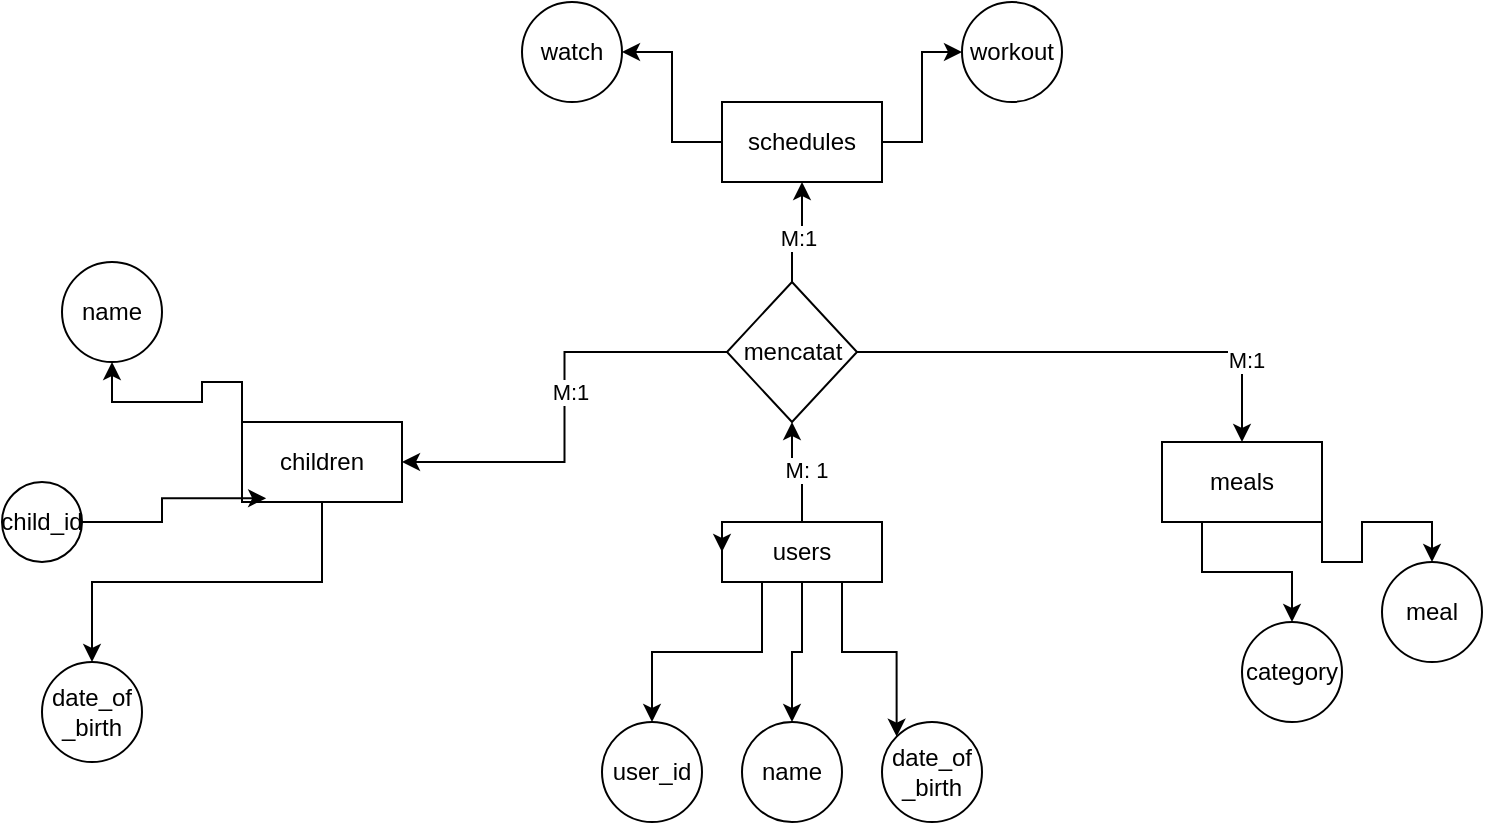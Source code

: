 <mxfile version="24.7.16">
  <diagram id="C5RBs43oDa-KdzZeNtuy" name="Page-1">
    <mxGraphModel dx="972" dy="556" grid="1" gridSize="10" guides="1" tooltips="1" connect="1" arrows="1" fold="1" page="1" pageScale="1" pageWidth="827" pageHeight="1169" math="0" shadow="0">
      <root>
        <mxCell id="WIyWlLk6GJQsqaUBKTNV-0" />
        <mxCell id="WIyWlLk6GJQsqaUBKTNV-1" parent="WIyWlLk6GJQsqaUBKTNV-0" />
        <mxCell id="euCizMwzHCiwbRxTyyDE-6" style="edgeStyle=orthogonalEdgeStyle;rounded=0;orthogonalLoop=1;jettySize=auto;html=1;exitX=0.25;exitY=1;exitDx=0;exitDy=0;" edge="1" parent="WIyWlLk6GJQsqaUBKTNV-1" source="euCizMwzHCiwbRxTyyDE-0" target="euCizMwzHCiwbRxTyyDE-5">
          <mxGeometry relative="1" as="geometry" />
        </mxCell>
        <mxCell id="euCizMwzHCiwbRxTyyDE-9" value="" style="edgeStyle=orthogonalEdgeStyle;rounded=0;orthogonalLoop=1;jettySize=auto;html=1;" edge="1" parent="WIyWlLk6GJQsqaUBKTNV-1" source="euCizMwzHCiwbRxTyyDE-0" target="euCizMwzHCiwbRxTyyDE-7">
          <mxGeometry relative="1" as="geometry" />
        </mxCell>
        <mxCell id="euCizMwzHCiwbRxTyyDE-10" style="edgeStyle=orthogonalEdgeStyle;rounded=0;orthogonalLoop=1;jettySize=auto;html=1;exitX=0.75;exitY=1;exitDx=0;exitDy=0;entryX=0;entryY=0;entryDx=0;entryDy=0;" edge="1" parent="WIyWlLk6GJQsqaUBKTNV-1" source="euCizMwzHCiwbRxTyyDE-0" target="euCizMwzHCiwbRxTyyDE-8">
          <mxGeometry relative="1" as="geometry" />
        </mxCell>
        <mxCell id="euCizMwzHCiwbRxTyyDE-13" style="edgeStyle=orthogonalEdgeStyle;rounded=0;orthogonalLoop=1;jettySize=auto;html=1;exitX=0.5;exitY=0;exitDx=0;exitDy=0;entryX=0.5;entryY=1;entryDx=0;entryDy=0;" edge="1" parent="WIyWlLk6GJQsqaUBKTNV-1" source="euCizMwzHCiwbRxTyyDE-0" target="euCizMwzHCiwbRxTyyDE-12">
          <mxGeometry relative="1" as="geometry" />
        </mxCell>
        <mxCell id="euCizMwzHCiwbRxTyyDE-14" value="M: 1" style="edgeLabel;html=1;align=center;verticalAlign=middle;resizable=0;points=[];" vertex="1" connectable="0" parent="euCizMwzHCiwbRxTyyDE-13">
          <mxGeometry x="-0.092" y="-3" relative="1" as="geometry">
            <mxPoint x="2" y="2" as="offset" />
          </mxGeometry>
        </mxCell>
        <mxCell id="euCizMwzHCiwbRxTyyDE-0" value="users" style="rounded=0;whiteSpace=wrap;html=1;" vertex="1" parent="WIyWlLk6GJQsqaUBKTNV-1">
          <mxGeometry x="370" y="270" width="80" height="30" as="geometry" />
        </mxCell>
        <mxCell id="euCizMwzHCiwbRxTyyDE-27" style="edgeStyle=orthogonalEdgeStyle;rounded=0;orthogonalLoop=1;jettySize=auto;html=1;" edge="1" parent="WIyWlLk6GJQsqaUBKTNV-1" source="euCizMwzHCiwbRxTyyDE-1" target="euCizMwzHCiwbRxTyyDE-25">
          <mxGeometry relative="1" as="geometry">
            <mxPoint x="290" y="60" as="targetPoint" />
          </mxGeometry>
        </mxCell>
        <mxCell id="euCizMwzHCiwbRxTyyDE-28" style="edgeStyle=orthogonalEdgeStyle;rounded=0;orthogonalLoop=1;jettySize=auto;html=1;exitX=1;exitY=0.5;exitDx=0;exitDy=0;entryX=0;entryY=0.5;entryDx=0;entryDy=0;" edge="1" parent="WIyWlLk6GJQsqaUBKTNV-1" source="euCizMwzHCiwbRxTyyDE-1" target="euCizMwzHCiwbRxTyyDE-26">
          <mxGeometry relative="1" as="geometry" />
        </mxCell>
        <mxCell id="euCizMwzHCiwbRxTyyDE-1" value="schedules" style="rounded=0;whiteSpace=wrap;html=1;" vertex="1" parent="WIyWlLk6GJQsqaUBKTNV-1">
          <mxGeometry x="370" y="60" width="80" height="40" as="geometry" />
        </mxCell>
        <mxCell id="euCizMwzHCiwbRxTyyDE-22" style="edgeStyle=orthogonalEdgeStyle;rounded=0;orthogonalLoop=1;jettySize=auto;html=1;exitX=0.25;exitY=1;exitDx=0;exitDy=0;" edge="1" parent="WIyWlLk6GJQsqaUBKTNV-1" source="euCizMwzHCiwbRxTyyDE-2" target="euCizMwzHCiwbRxTyyDE-21">
          <mxGeometry relative="1" as="geometry" />
        </mxCell>
        <mxCell id="euCizMwzHCiwbRxTyyDE-24" style="edgeStyle=orthogonalEdgeStyle;rounded=0;orthogonalLoop=1;jettySize=auto;html=1;exitX=1;exitY=1;exitDx=0;exitDy=0;entryX=0.5;entryY=0;entryDx=0;entryDy=0;" edge="1" parent="WIyWlLk6GJQsqaUBKTNV-1" source="euCizMwzHCiwbRxTyyDE-2" target="euCizMwzHCiwbRxTyyDE-23">
          <mxGeometry relative="1" as="geometry" />
        </mxCell>
        <mxCell id="euCizMwzHCiwbRxTyyDE-2" value="meals" style="rounded=0;whiteSpace=wrap;html=1;" vertex="1" parent="WIyWlLk6GJQsqaUBKTNV-1">
          <mxGeometry x="590" y="230" width="80" height="40" as="geometry" />
        </mxCell>
        <mxCell id="euCizMwzHCiwbRxTyyDE-30" style="edgeStyle=orthogonalEdgeStyle;rounded=0;orthogonalLoop=1;jettySize=auto;html=1;exitX=0;exitY=0;exitDx=0;exitDy=0;" edge="1" parent="WIyWlLk6GJQsqaUBKTNV-1" source="euCizMwzHCiwbRxTyyDE-3" target="euCizMwzHCiwbRxTyyDE-29">
          <mxGeometry relative="1" as="geometry" />
        </mxCell>
        <mxCell id="euCizMwzHCiwbRxTyyDE-37" style="edgeStyle=orthogonalEdgeStyle;rounded=0;orthogonalLoop=1;jettySize=auto;html=1;exitX=0.5;exitY=1;exitDx=0;exitDy=0;" edge="1" parent="WIyWlLk6GJQsqaUBKTNV-1" source="euCizMwzHCiwbRxTyyDE-3" target="euCizMwzHCiwbRxTyyDE-33">
          <mxGeometry relative="1" as="geometry" />
        </mxCell>
        <mxCell id="euCizMwzHCiwbRxTyyDE-3" value="children" style="rounded=0;whiteSpace=wrap;html=1;" vertex="1" parent="WIyWlLk6GJQsqaUBKTNV-1">
          <mxGeometry x="130" y="220" width="80" height="40" as="geometry" />
        </mxCell>
        <mxCell id="euCizMwzHCiwbRxTyyDE-4" style="edgeStyle=orthogonalEdgeStyle;rounded=0;orthogonalLoop=1;jettySize=auto;html=1;exitX=0;exitY=0.25;exitDx=0;exitDy=0;entryX=0;entryY=0.5;entryDx=0;entryDy=0;" edge="1" parent="WIyWlLk6GJQsqaUBKTNV-1" source="euCizMwzHCiwbRxTyyDE-0" target="euCizMwzHCiwbRxTyyDE-0">
          <mxGeometry relative="1" as="geometry" />
        </mxCell>
        <mxCell id="euCizMwzHCiwbRxTyyDE-5" value="user_id" style="ellipse;whiteSpace=wrap;html=1;aspect=fixed;" vertex="1" parent="WIyWlLk6GJQsqaUBKTNV-1">
          <mxGeometry x="310" y="370" width="50" height="50" as="geometry" />
        </mxCell>
        <mxCell id="euCizMwzHCiwbRxTyyDE-7" value="name" style="ellipse;whiteSpace=wrap;html=1;aspect=fixed;" vertex="1" parent="WIyWlLk6GJQsqaUBKTNV-1">
          <mxGeometry x="380" y="370" width="50" height="50" as="geometry" />
        </mxCell>
        <mxCell id="euCizMwzHCiwbRxTyyDE-8" value="date_of&lt;div&gt;_birth&lt;/div&gt;" style="ellipse;whiteSpace=wrap;html=1;aspect=fixed;" vertex="1" parent="WIyWlLk6GJQsqaUBKTNV-1">
          <mxGeometry x="450" y="370" width="50" height="50" as="geometry" />
        </mxCell>
        <mxCell id="euCizMwzHCiwbRxTyyDE-15" style="edgeStyle=orthogonalEdgeStyle;rounded=0;orthogonalLoop=1;jettySize=auto;html=1;exitX=0;exitY=0.5;exitDx=0;exitDy=0;entryX=1;entryY=0.5;entryDx=0;entryDy=0;" edge="1" parent="WIyWlLk6GJQsqaUBKTNV-1" source="euCizMwzHCiwbRxTyyDE-12" target="euCizMwzHCiwbRxTyyDE-3">
          <mxGeometry relative="1" as="geometry" />
        </mxCell>
        <mxCell id="euCizMwzHCiwbRxTyyDE-18" value="M:1" style="edgeLabel;html=1;align=center;verticalAlign=middle;resizable=0;points=[];" vertex="1" connectable="0" parent="euCizMwzHCiwbRxTyyDE-15">
          <mxGeometry x="-0.078" y="2" relative="1" as="geometry">
            <mxPoint as="offset" />
          </mxGeometry>
        </mxCell>
        <mxCell id="euCizMwzHCiwbRxTyyDE-16" style="edgeStyle=orthogonalEdgeStyle;rounded=0;orthogonalLoop=1;jettySize=auto;html=1;exitX=0.5;exitY=0;exitDx=0;exitDy=0;entryX=0.5;entryY=1;entryDx=0;entryDy=0;" edge="1" parent="WIyWlLk6GJQsqaUBKTNV-1" source="euCizMwzHCiwbRxTyyDE-12" target="euCizMwzHCiwbRxTyyDE-1">
          <mxGeometry relative="1" as="geometry">
            <mxPoint x="404.471" y="110" as="targetPoint" />
            <Array as="points">
              <mxPoint x="405" y="130" />
              <mxPoint x="410" y="130" />
            </Array>
          </mxGeometry>
        </mxCell>
        <mxCell id="euCizMwzHCiwbRxTyyDE-19" value="M:1" style="edgeLabel;html=1;align=center;verticalAlign=middle;resizable=0;points=[];" vertex="1" connectable="0" parent="euCizMwzHCiwbRxTyyDE-16">
          <mxGeometry x="-0.002" y="2" relative="1" as="geometry">
            <mxPoint as="offset" />
          </mxGeometry>
        </mxCell>
        <mxCell id="euCizMwzHCiwbRxTyyDE-17" style="edgeStyle=orthogonalEdgeStyle;rounded=0;orthogonalLoop=1;jettySize=auto;html=1;" edge="1" parent="WIyWlLk6GJQsqaUBKTNV-1" source="euCizMwzHCiwbRxTyyDE-12" target="euCizMwzHCiwbRxTyyDE-2">
          <mxGeometry relative="1" as="geometry" />
        </mxCell>
        <mxCell id="euCizMwzHCiwbRxTyyDE-20" value="M:1" style="edgeLabel;html=1;align=center;verticalAlign=middle;resizable=0;points=[];" vertex="1" connectable="0" parent="euCizMwzHCiwbRxTyyDE-17">
          <mxGeometry x="0.652" y="2" relative="1" as="geometry">
            <mxPoint as="offset" />
          </mxGeometry>
        </mxCell>
        <mxCell id="euCizMwzHCiwbRxTyyDE-12" value="mencatat" style="rhombus;whiteSpace=wrap;html=1;" vertex="1" parent="WIyWlLk6GJQsqaUBKTNV-1">
          <mxGeometry x="372.5" y="150" width="65" height="70" as="geometry" />
        </mxCell>
        <mxCell id="euCizMwzHCiwbRxTyyDE-21" value="category" style="ellipse;whiteSpace=wrap;html=1;aspect=fixed;" vertex="1" parent="WIyWlLk6GJQsqaUBKTNV-1">
          <mxGeometry x="630" y="320" width="50" height="50" as="geometry" />
        </mxCell>
        <mxCell id="euCizMwzHCiwbRxTyyDE-23" value="meal" style="ellipse;whiteSpace=wrap;html=1;aspect=fixed;" vertex="1" parent="WIyWlLk6GJQsqaUBKTNV-1">
          <mxGeometry x="700" y="290" width="50" height="50" as="geometry" />
        </mxCell>
        <mxCell id="euCizMwzHCiwbRxTyyDE-25" value="watch" style="ellipse;whiteSpace=wrap;html=1;aspect=fixed;" vertex="1" parent="WIyWlLk6GJQsqaUBKTNV-1">
          <mxGeometry x="270" y="10" width="50" height="50" as="geometry" />
        </mxCell>
        <mxCell id="euCizMwzHCiwbRxTyyDE-26" value="workout" style="ellipse;whiteSpace=wrap;html=1;aspect=fixed;" vertex="1" parent="WIyWlLk6GJQsqaUBKTNV-1">
          <mxGeometry x="490" y="10" width="50" height="50" as="geometry" />
        </mxCell>
        <mxCell id="euCizMwzHCiwbRxTyyDE-29" value="name" style="ellipse;whiteSpace=wrap;html=1;aspect=fixed;" vertex="1" parent="WIyWlLk6GJQsqaUBKTNV-1">
          <mxGeometry x="40" y="140" width="50" height="50" as="geometry" />
        </mxCell>
        <mxCell id="euCizMwzHCiwbRxTyyDE-31" value="child_id" style="ellipse;whiteSpace=wrap;html=1;aspect=fixed;" vertex="1" parent="WIyWlLk6GJQsqaUBKTNV-1">
          <mxGeometry x="10" y="250" width="40" height="40" as="geometry" />
        </mxCell>
        <mxCell id="euCizMwzHCiwbRxTyyDE-33" value="date_of&lt;div&gt;_birth&lt;/div&gt;" style="ellipse;whiteSpace=wrap;html=1;aspect=fixed;" vertex="1" parent="WIyWlLk6GJQsqaUBKTNV-1">
          <mxGeometry x="30" y="340" width="50" height="50" as="geometry" />
        </mxCell>
        <mxCell id="euCizMwzHCiwbRxTyyDE-36" style="edgeStyle=orthogonalEdgeStyle;rounded=0;orthogonalLoop=1;jettySize=auto;html=1;entryX=0.151;entryY=0.953;entryDx=0;entryDy=0;entryPerimeter=0;" edge="1" parent="WIyWlLk6GJQsqaUBKTNV-1" source="euCizMwzHCiwbRxTyyDE-31" target="euCizMwzHCiwbRxTyyDE-3">
          <mxGeometry relative="1" as="geometry" />
        </mxCell>
      </root>
    </mxGraphModel>
  </diagram>
</mxfile>
